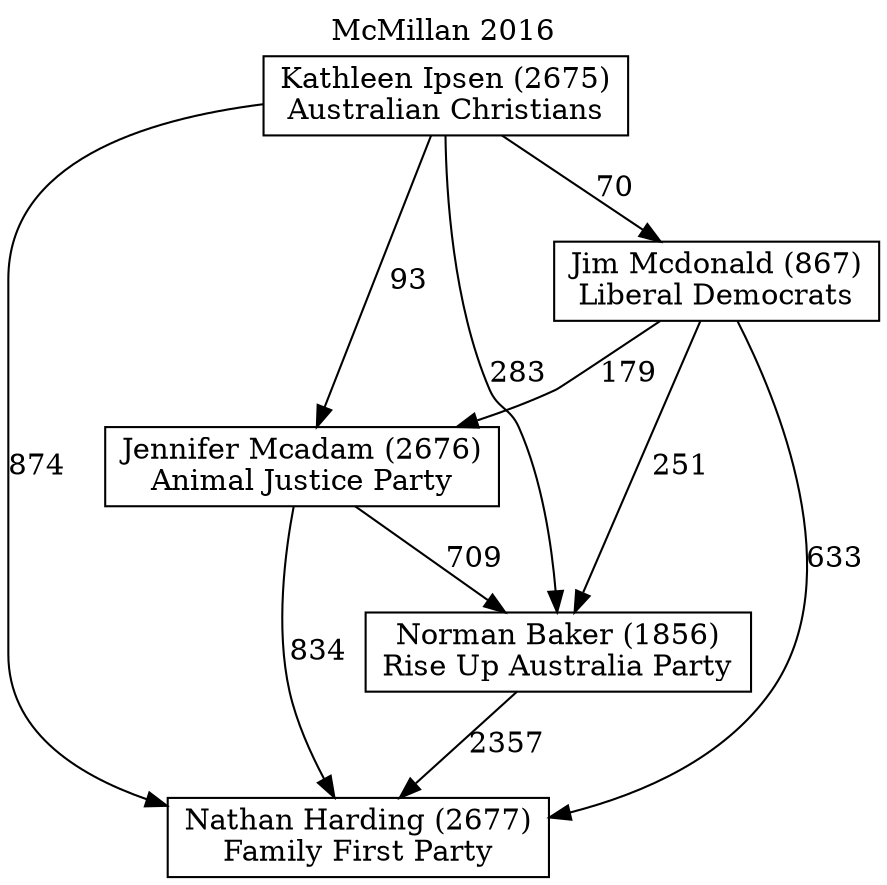 // House preference flow
digraph "Nathan Harding (2677)_McMillan_2016" {
	graph [label="McMillan 2016" labelloc=t mclimit=10]
	node [shape=box]
	"Kathleen Ipsen (2675)" [label="Kathleen Ipsen (2675)
Australian Christians"]
	"Norman Baker (1856)" [label="Norman Baker (1856)
Rise Up Australia Party"]
	"Jennifer Mcadam (2676)" [label="Jennifer Mcadam (2676)
Animal Justice Party"]
	"Nathan Harding (2677)" [label="Nathan Harding (2677)
Family First Party"]
	"Jim Mcdonald (867)" [label="Jim Mcdonald (867)
Liberal Democrats"]
	"Kathleen Ipsen (2675)" -> "Jim Mcdonald (867)" [label=70]
	"Norman Baker (1856)" -> "Nathan Harding (2677)" [label=2357]
	"Jennifer Mcadam (2676)" -> "Norman Baker (1856)" [label=709]
	"Kathleen Ipsen (2675)" -> "Jennifer Mcadam (2676)" [label=93]
	"Jim Mcdonald (867)" -> "Nathan Harding (2677)" [label=633]
	"Jennifer Mcadam (2676)" -> "Nathan Harding (2677)" [label=834]
	"Kathleen Ipsen (2675)" -> "Nathan Harding (2677)" [label=874]
	"Kathleen Ipsen (2675)" -> "Norman Baker (1856)" [label=283]
	"Jim Mcdonald (867)" -> "Norman Baker (1856)" [label=251]
	"Jim Mcdonald (867)" -> "Jennifer Mcadam (2676)" [label=179]
}
